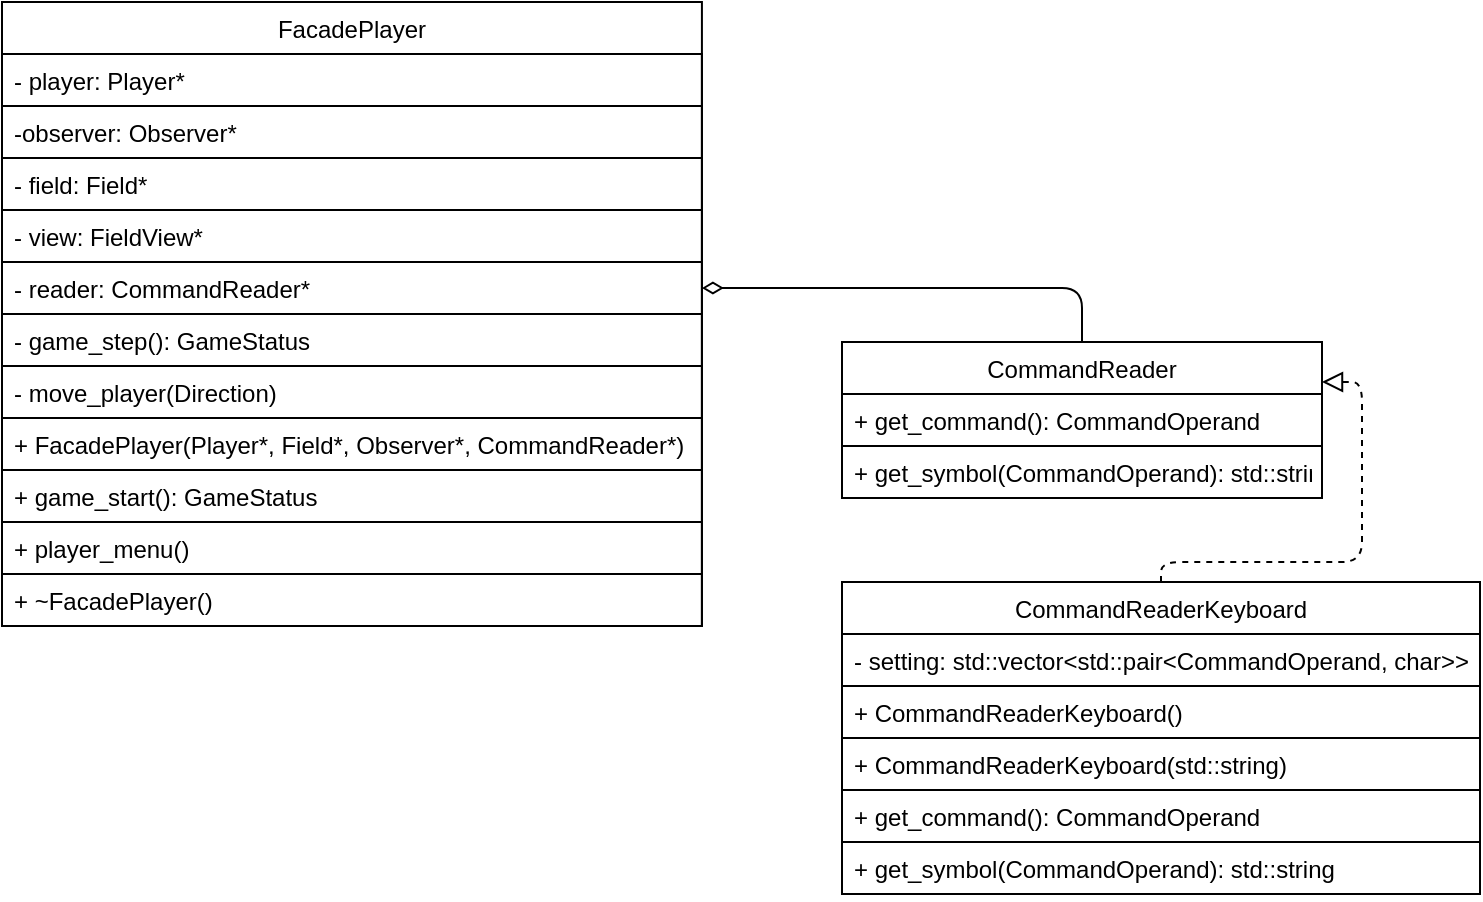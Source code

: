 <mxfile>
    <diagram id="ombd-WoxeEANmr7rUE96" name="Страница 1">
        <mxGraphModel dx="1975" dy="2918" grid="1" gridSize="10" guides="1" tooltips="1" connect="1" arrows="1" fold="1" page="1" pageScale="1" pageWidth="827" pageHeight="1169" background="#ffffff" math="0" shadow="0">
            <root>
                <mxCell id="0"/>
                <mxCell id="1" parent="0"/>
                <mxCell id="259" value="FacadePlayer" style="swimlane;fontStyle=0;childLayout=stackLayout;horizontal=1;startSize=26;fillColor=none;horizontalStack=0;resizeParent=1;resizeParentMax=0;resizeLast=0;collapsible=1;marginBottom=0;fontSize=12;fontColor=#000000;strokeColor=#000000;" parent="1" vertex="1">
                    <mxGeometry x="-480" y="-2260" width="349.96" height="312" as="geometry"/>
                </mxCell>
                <mxCell id="260" value="- player: Player*" style="text;strokeColor=#000000;fillColor=none;align=left;verticalAlign=top;spacingLeft=4;spacingRight=4;overflow=hidden;rotatable=0;points=[[0,0.5],[1,0.5]];portConstraint=eastwest;fontSize=12;fontColor=#000000;" parent="259" vertex="1">
                    <mxGeometry y="26" width="349.96" height="26" as="geometry"/>
                </mxCell>
                <mxCell id="841" value="-observer: Observer*" style="text;strokeColor=#000000;fillColor=none;align=left;verticalAlign=top;spacingLeft=4;spacingRight=4;overflow=hidden;rotatable=0;points=[[0,0.5],[1,0.5]];portConstraint=eastwest;fontSize=12;fontColor=#000000;" parent="259" vertex="1">
                    <mxGeometry y="52" width="349.96" height="26" as="geometry"/>
                </mxCell>
                <mxCell id="264" value="- field: Field*" style="text;strokeColor=#000000;fillColor=none;align=left;verticalAlign=top;spacingLeft=4;spacingRight=4;overflow=hidden;rotatable=0;points=[[0,0.5],[1,0.5]];portConstraint=eastwest;fontSize=12;fontColor=#000000;" parent="259" vertex="1">
                    <mxGeometry y="78" width="349.96" height="26" as="geometry"/>
                </mxCell>
                <mxCell id="840" value="- view: FieldView*" style="text;strokeColor=#000000;fillColor=none;align=left;verticalAlign=top;spacingLeft=4;spacingRight=4;overflow=hidden;rotatable=0;points=[[0,0.5],[1,0.5]];portConstraint=eastwest;fontSize=12;fontColor=#000000;" parent="259" vertex="1">
                    <mxGeometry y="104" width="349.96" height="26" as="geometry"/>
                </mxCell>
                <mxCell id="911" value="- reader: CommandReader*" style="text;strokeColor=#000000;fillColor=none;align=left;verticalAlign=top;spacingLeft=4;spacingRight=4;overflow=hidden;rotatable=0;points=[[0,0.5],[1,0.5]];portConstraint=eastwest;fontSize=12;fontColor=#000000;" vertex="1" parent="259">
                    <mxGeometry y="130" width="349.96" height="26" as="geometry"/>
                </mxCell>
                <mxCell id="843" value="- game_step(): GameStatus" style="text;strokeColor=#000000;fillColor=none;align=left;verticalAlign=top;spacingLeft=4;spacingRight=4;overflow=hidden;rotatable=0;points=[[0,0.5],[1,0.5]];portConstraint=eastwest;fontSize=12;fontColor=#000000;" parent="259" vertex="1">
                    <mxGeometry y="156" width="349.96" height="26" as="geometry"/>
                </mxCell>
                <mxCell id="261" value="- move_player(Direction)" style="text;strokeColor=#000000;fillColor=none;align=left;verticalAlign=top;spacingLeft=4;spacingRight=4;overflow=hidden;rotatable=0;points=[[0,0.5],[1,0.5]];portConstraint=eastwest;fontSize=12;fontColor=#000000;" parent="259" vertex="1">
                    <mxGeometry y="182" width="349.96" height="26" as="geometry"/>
                </mxCell>
                <mxCell id="262" value="+ FacadePlayer(Player*, Field*, Observer*, CommandReader*)" style="text;strokeColor=#000000;fillColor=none;align=left;verticalAlign=top;spacingLeft=4;spacingRight=4;overflow=hidden;rotatable=0;points=[[0,0.5],[1,0.5]];portConstraint=eastwest;fontSize=12;fontColor=#000000;" parent="259" vertex="1">
                    <mxGeometry y="208" width="349.96" height="26" as="geometry"/>
                </mxCell>
                <mxCell id="842" value="+ game_start(): GameStatus" style="text;strokeColor=#000000;fillColor=none;align=left;verticalAlign=top;spacingLeft=4;spacingRight=4;overflow=hidden;rotatable=0;points=[[0,0.5],[1,0.5]];portConstraint=eastwest;fontSize=12;fontColor=#000000;" parent="259" vertex="1">
                    <mxGeometry y="234" width="349.96" height="26" as="geometry"/>
                </mxCell>
                <mxCell id="912" value="+ player_menu()" style="text;strokeColor=#000000;fillColor=none;align=left;verticalAlign=top;spacingLeft=4;spacingRight=4;overflow=hidden;rotatable=0;points=[[0,0.5],[1,0.5]];portConstraint=eastwest;fontSize=12;fontColor=#000000;" vertex="1" parent="259">
                    <mxGeometry y="260" width="349.96" height="26" as="geometry"/>
                </mxCell>
                <mxCell id="844" value="+ ~FacadePlayer()" style="text;strokeColor=#000000;fillColor=none;align=left;verticalAlign=top;spacingLeft=4;spacingRight=4;overflow=hidden;rotatable=0;points=[[0,0.5],[1,0.5]];portConstraint=eastwest;fontSize=12;fontColor=#000000;" parent="259" vertex="1">
                    <mxGeometry y="286" width="349.96" height="26" as="geometry"/>
                </mxCell>
                <mxCell id="838" value="CommandReader" style="swimlane;fontStyle=0;childLayout=stackLayout;horizontal=1;startSize=26;fillColor=none;horizontalStack=0;resizeParent=1;resizeParentMax=0;resizeLast=0;collapsible=1;marginBottom=0;fontSize=12;fontColor=#000000;strokeColor=#000000;" parent="1" vertex="1">
                    <mxGeometry x="-60" y="-2090" width="240" height="78" as="geometry"/>
                </mxCell>
                <mxCell id="839" value="+ get_command(): CommandOperand" style="text;strokeColor=#000000;fillColor=none;align=left;verticalAlign=top;spacingLeft=4;spacingRight=4;overflow=hidden;rotatable=0;points=[[0,0.5],[1,0.5]];portConstraint=eastwest;fontSize=12;fontColor=#000000;" parent="838" vertex="1">
                    <mxGeometry y="26" width="240" height="26" as="geometry"/>
                </mxCell>
                <mxCell id="897" value="+ get_symbol(CommandOperand): std::string" style="text;strokeColor=#000000;fillColor=none;align=left;verticalAlign=top;spacingLeft=4;spacingRight=4;overflow=hidden;rotatable=0;points=[[0,0.5],[1,0.5]];portConstraint=eastwest;fontSize=12;fontColor=#000000;" parent="838" vertex="1">
                    <mxGeometry y="52" width="240" height="26" as="geometry"/>
                </mxCell>
                <mxCell id="904" value="CommandReaderKeyboard" style="swimlane;fontStyle=0;childLayout=stackLayout;horizontal=1;startSize=26;fillColor=none;horizontalStack=0;resizeParent=1;resizeParentMax=0;resizeLast=0;collapsible=1;marginBottom=0;fontSize=12;fontColor=#000000;strokeColor=#000000;" vertex="1" parent="1">
                    <mxGeometry x="-60" y="-1970" width="319" height="156" as="geometry"/>
                </mxCell>
                <mxCell id="910" value="- setting: std::vector&lt;std::pair&lt;CommandOperand, char&gt;&gt;" style="text;strokeColor=#000000;fillColor=none;align=left;verticalAlign=top;spacingLeft=4;spacingRight=4;overflow=hidden;rotatable=0;points=[[0,0.5],[1,0.5]];portConstraint=eastwest;fontSize=12;fontColor=#000000;" vertex="1" parent="904">
                    <mxGeometry y="26" width="319" height="26" as="geometry"/>
                </mxCell>
                <mxCell id="909" value="+ CommandReaderKeyboard()" style="text;strokeColor=#000000;fillColor=none;align=left;verticalAlign=top;spacingLeft=4;spacingRight=4;overflow=hidden;rotatable=0;points=[[0,0.5],[1,0.5]];portConstraint=eastwest;fontSize=12;fontColor=#000000;" vertex="1" parent="904">
                    <mxGeometry y="52" width="319" height="26" as="geometry"/>
                </mxCell>
                <mxCell id="908" value="+ CommandReaderKeyboard(std::string)" style="text;strokeColor=#000000;fillColor=none;align=left;verticalAlign=top;spacingLeft=4;spacingRight=4;overflow=hidden;rotatable=0;points=[[0,0.5],[1,0.5]];portConstraint=eastwest;fontSize=12;fontColor=#000000;" vertex="1" parent="904">
                    <mxGeometry y="78" width="319" height="26" as="geometry"/>
                </mxCell>
                <mxCell id="905" value="+ get_command(): CommandOperand" style="text;strokeColor=#000000;fillColor=none;align=left;verticalAlign=top;spacingLeft=4;spacingRight=4;overflow=hidden;rotatable=0;points=[[0,0.5],[1,0.5]];portConstraint=eastwest;fontSize=12;fontColor=#000000;" vertex="1" parent="904">
                    <mxGeometry y="104" width="319" height="26" as="geometry"/>
                </mxCell>
                <mxCell id="906" value="+ get_symbol(CommandOperand): std::string" style="text;strokeColor=#000000;fillColor=none;align=left;verticalAlign=top;spacingLeft=4;spacingRight=4;overflow=hidden;rotatable=0;points=[[0,0.5],[1,0.5]];portConstraint=eastwest;fontSize=12;fontColor=#000000;" vertex="1" parent="904">
                    <mxGeometry y="130" width="319" height="26" as="geometry"/>
                </mxCell>
                <mxCell id="916" value="" style="endArrow=none;startArrow=diamondThin;endFill=0;startFill=0;html=1;verticalAlign=bottom;labelBackgroundColor=none;strokeWidth=1;startSize=8;endSize=8;exitX=1;exitY=0.5;exitDx=0;exitDy=0;entryX=0.5;entryY=0;entryDx=0;entryDy=0;edgeStyle=orthogonalEdgeStyle;fillColor=#000000;strokeColor=#000000;" edge="1" parent="1" source="911" target="838">
                    <mxGeometry width="160" relative="1" as="geometry">
                        <mxPoint x="-120" y="-2150" as="sourcePoint"/>
                        <mxPoint x="40" y="-2150" as="targetPoint"/>
                    </mxGeometry>
                </mxCell>
                <mxCell id="918" value="" style="endArrow=block;startArrow=none;endFill=0;startFill=0;endSize=8;html=1;verticalAlign=bottom;dashed=1;labelBackgroundColor=none;fontFamily=Helvetica;fontSize=12;fontColor=#000000;strokeColor=#000000;exitX=0.5;exitY=0;exitDx=0;exitDy=0;entryX=1;entryY=0.25;entryDx=0;entryDy=0;edgeStyle=orthogonalEdgeStyle;" edge="1" parent="1" source="904" target="838">
                    <mxGeometry width="160" relative="1" as="geometry">
                        <mxPoint x="459.9" y="-2029" as="sourcePoint"/>
                        <mxPoint x="349.9" y="-2073" as="targetPoint"/>
                        <Array as="points">
                            <mxPoint x="100" y="-1980"/>
                            <mxPoint x="200" y="-1980"/>
                            <mxPoint x="200" y="-2070"/>
                            <mxPoint x="180" y="-2070"/>
                        </Array>
                    </mxGeometry>
                </mxCell>
            </root>
        </mxGraphModel>
    </diagram>
</mxfile>